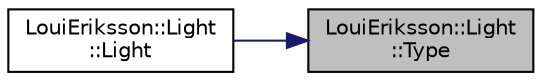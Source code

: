digraph "LouiEriksson::Light::Type"
{
 // LATEX_PDF_SIZE
  edge [fontname="Helvetica",fontsize="10",labelfontname="Helvetica",labelfontsize="10"];
  node [fontname="Helvetica",fontsize="10",shape=record];
  rankdir="RL";
  Node1 [label="LouiEriksson::Light\l::Type",height=0.2,width=0.4,color="black", fillcolor="grey75", style="filled", fontcolor="black",tooltip=" "];
  Node1 -> Node2 [dir="back",color="midnightblue",fontsize="10",style="solid",fontname="Helvetica"];
  Node2 [label="LouiEriksson::Light\l::Light",height=0.2,width=0.4,color="black", fillcolor="white", style="filled",URL="$class_loui_eriksson_1_1_light.html#a401a6470d219040cd3a76d4eaaa6d2e8",tooltip=" "];
}
